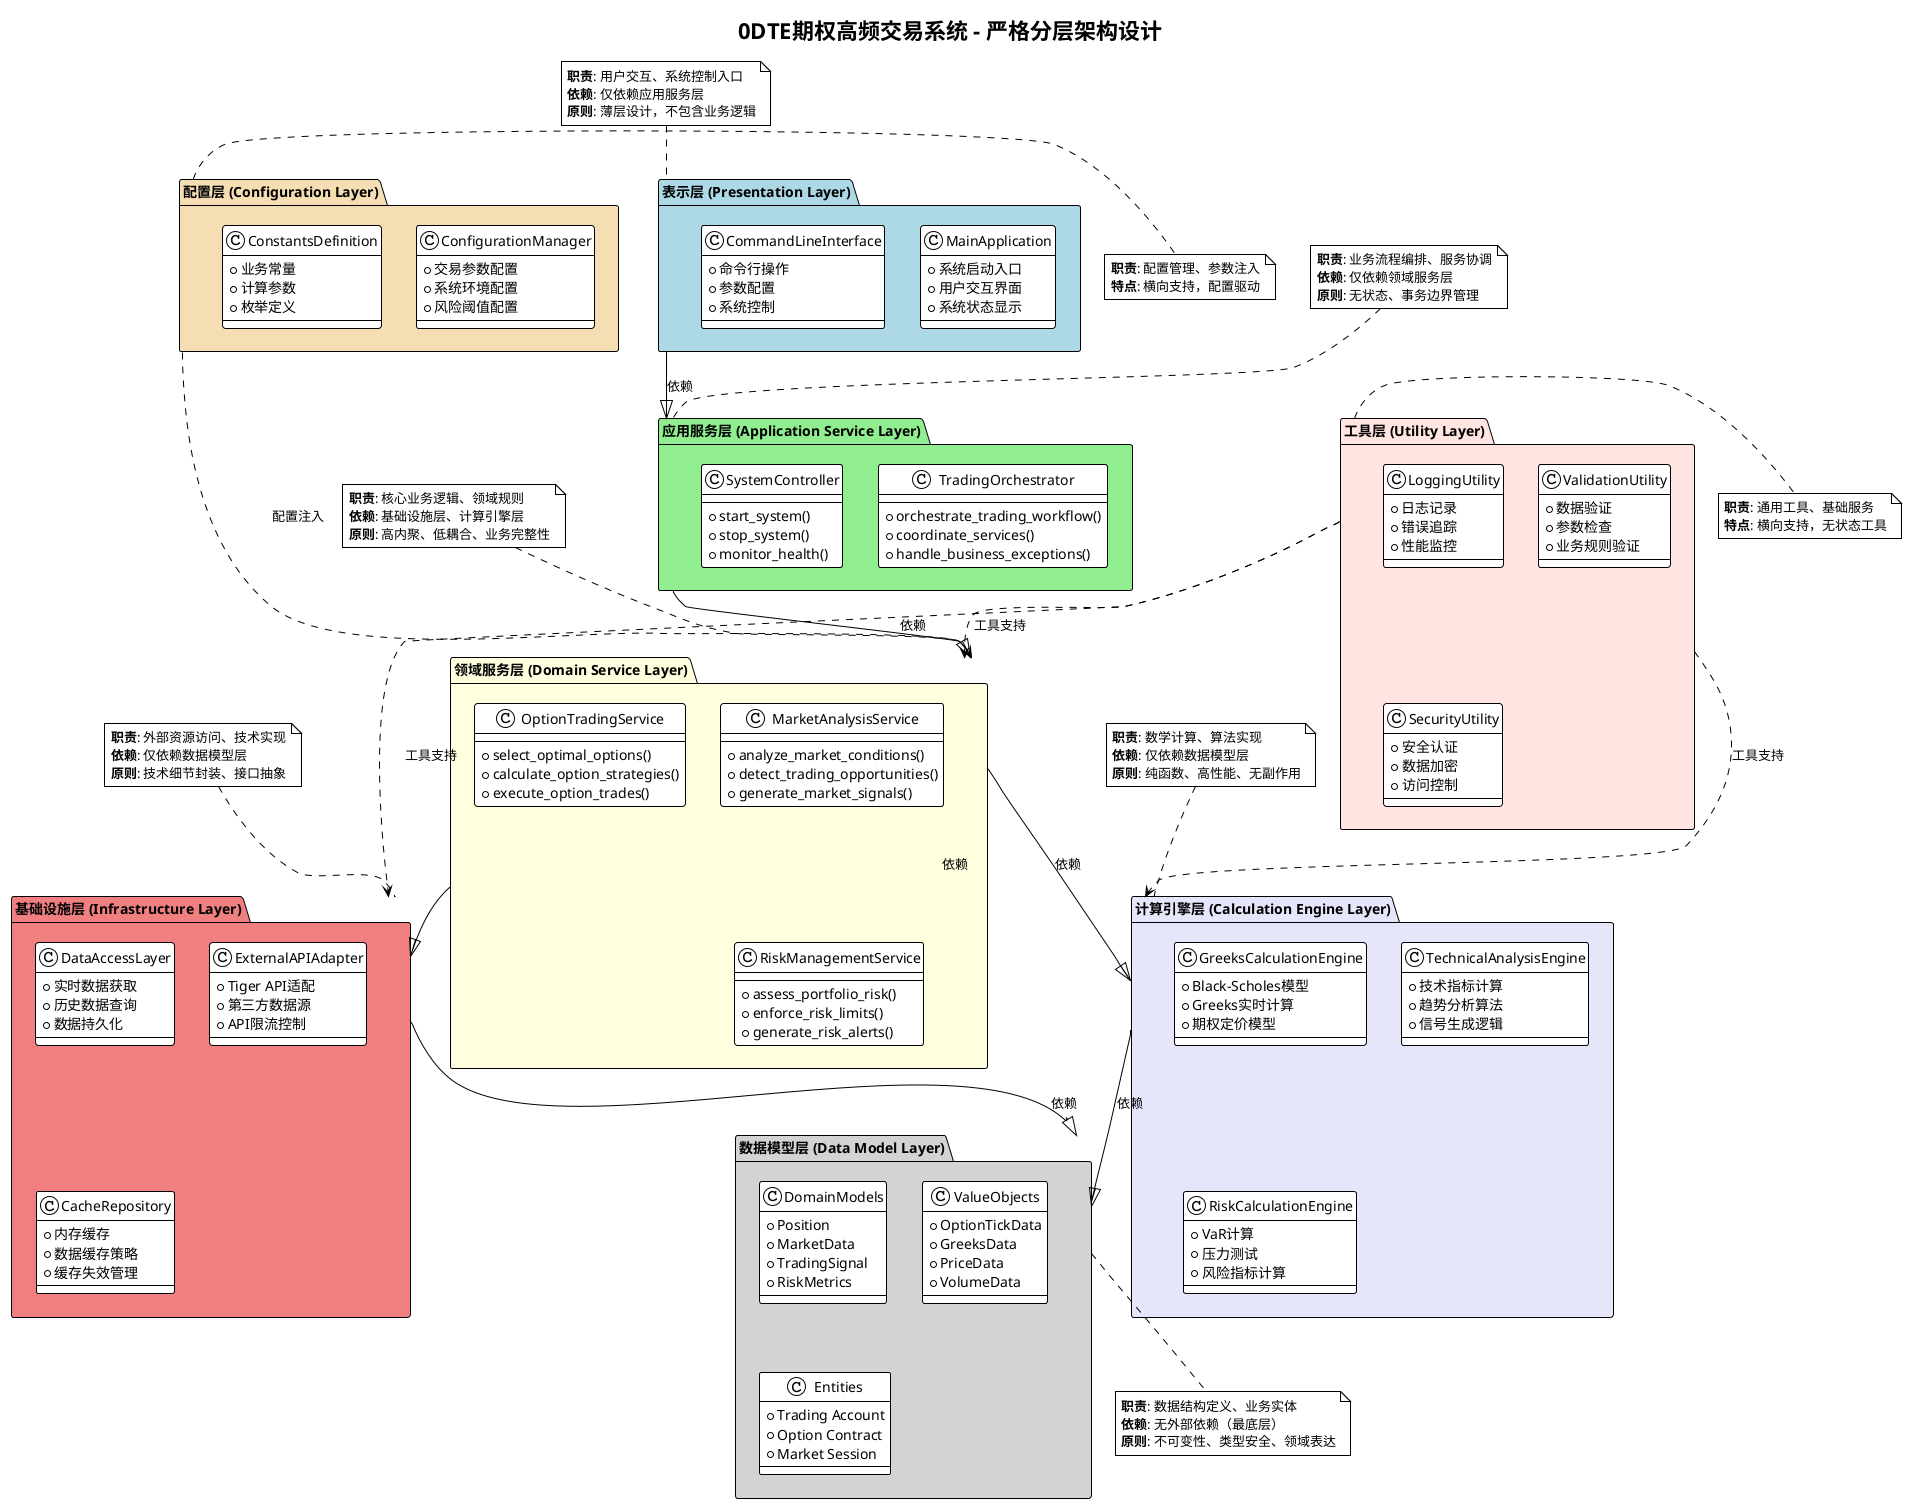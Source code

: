 @startuml 0DTE期权高频交易系统架构
!theme plain

title 0DTE期权高频交易系统 - 严格分层架构设计

package "表示层 (Presentation Layer)" as PresentationLayer #LightBlue {
    class MainApplication {
        + 系统启动入口
        + 用户交互界面
        + 系统状态显示
    }
    
    class CommandLineInterface {
        + 命令行操作
        + 参数配置
        + 系统控制
    }
}

package "应用服务层 (Application Service Layer)" as ApplicationLayer #LightGreen {
    class TradingOrchestrator {
        + orchestrate_trading_workflow()
        + coordinate_services()
        + handle_business_exceptions()
    }
    
    class SystemController {
        + start_system()
        + stop_system()
        + monitor_health()
    }
}

package "领域服务层 (Domain Service Layer)" as DomainLayer #LightYellow {
    class MarketAnalysisService {
        + analyze_market_conditions()
        + detect_trading_opportunities()
        + generate_market_signals()
    }
    
    class OptionTradingService {
        + select_optimal_options()
        + calculate_option_strategies()
        + execute_option_trades()
    }
    
    class RiskManagementService {
        + assess_portfolio_risk()
        + enforce_risk_limits()
        + generate_risk_alerts()
    }
}

package "基础设施层 (Infrastructure Layer)" as InfrastructureLayer #LightCoral {
    class DataAccessLayer {
        + 实时数据获取
        + 历史数据查询
        + 数据持久化
    }
    
    class ExternalAPIAdapter {
        + Tiger API适配
        + 第三方数据源
        + API限流控制
    }
    
    class CacheRepository {
        + 内存缓存
        + 数据缓存策略
        + 缓存失效管理
    }
}

package "计算引擎层 (Calculation Engine Layer)" as CalculationLayer #Lavender {
    class GreeksCalculationEngine {
        + Black-Scholes模型
        + Greeks实时计算
        + 期权定价模型
    }
    
    class TechnicalAnalysisEngine {
        + 技术指标计算
        + 趋势分析算法
        + 信号生成逻辑
    }
    
    class RiskCalculationEngine {
        + VaR计算
        + 压力测试
        + 风险指标计算
    }
}

package "数据模型层 (Data Model Layer)" as ModelLayer #LightGray {
    class DomainModels {
        + Position
        + MarketData
        + TradingSignal
        + RiskMetrics
    }
    
    class ValueObjects {
        + OptionTickData
        + GreeksData
        + PriceData
        + VolumeData
    }
    
    class Entities {
        + Trading Account
        + Option Contract
        + Market Session
    }
}

package "配置层 (Configuration Layer)" as ConfigLayer #Wheat {
    class ConfigurationManager {
        + 交易参数配置
        + 系统环境配置
        + 风险阈值配置
    }
    
    class ConstantsDefinition {
        + 业务常量
        + 计算参数
        + 枚举定义
    }
}

package "工具层 (Utility Layer)" as UtilityLayer #MistyRose {
    class LoggingUtility {
        + 日志记录
        + 错误追踪
        + 性能监控
    }
    
    class ValidationUtility {
        + 数据验证
        + 参数检查
        + 业务规则验证
    }
    
    class SecurityUtility {
        + 安全认证
        + 数据加密
        + 访问控制
    }
}

' 严格的向下依赖关系 - 上层只能依赖下层
PresentationLayer --|> ApplicationLayer : 依赖
ApplicationLayer --|> DomainLayer : 依赖
DomainLayer --|> InfrastructureLayer : 依赖
DomainLayer --|> CalculationLayer : 依赖
InfrastructureLayer --|> ModelLayer : 依赖
CalculationLayer --|> ModelLayer : 依赖

' 横向依赖 - 同层级之间不直接依赖
ConfigLayer -.-> DomainLayer : 配置注入
UtilityLayer -.-> DomainLayer : 工具支持
UtilityLayer -.-> InfrastructureLayer : 工具支持
UtilityLayer -.-> CalculationLayer : 工具支持

note top of PresentationLayer
  **职责**: 用户交互、系统控制入口
  **依赖**: 仅依赖应用服务层
  **原则**: 薄层设计，不包含业务逻辑
end note

note top of ApplicationLayer
  **职责**: 业务流程编排、服务协调
  **依赖**: 仅依赖领域服务层
  **原则**: 无状态、事务边界管理
end note

note top of DomainLayer
  **职责**: 核心业务逻辑、领域规则
  **依赖**: 基础设施层、计算引擎层
  **原则**: 高内聚、低耦合、业务完整性
end note

note top of InfrastructureLayer
  **职责**: 外部资源访问、技术实现
  **依赖**: 仅依赖数据模型层
  **原则**: 技术细节封装、接口抽象
end note

note top of CalculationLayer
  **职责**: 数学计算、算法实现
  **依赖**: 仅依赖数据模型层
  **原则**: 纯函数、高性能、无副作用
end note

note bottom of ModelLayer
  **职责**: 数据结构定义、业务实体
  **依赖**: 无外部依赖（最底层）
  **原则**: 不可变性、类型安全、领域表达
end note

note right of ConfigLayer
  **职责**: 配置管理、参数注入
  **特点**: 横向支持，配置驱动
end note

note right of UtilityLayer
  **职责**: 通用工具、基础服务
  **特点**: 横向支持，无状态工具
end note

@enduml

